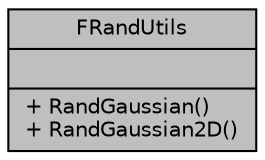 digraph "FRandUtils"
{
  edge [fontname="Helvetica",fontsize="10",labelfontname="Helvetica",labelfontsize="10"];
  node [fontname="Helvetica",fontsize="10",shape=record];
  Node1 [label="{FRandUtils\n||+ RandGaussian()\l+ RandGaussian2D()\l}",height=0.2,width=0.4,color="black", fillcolor="grey75", style="filled", fontcolor="black"];
}
